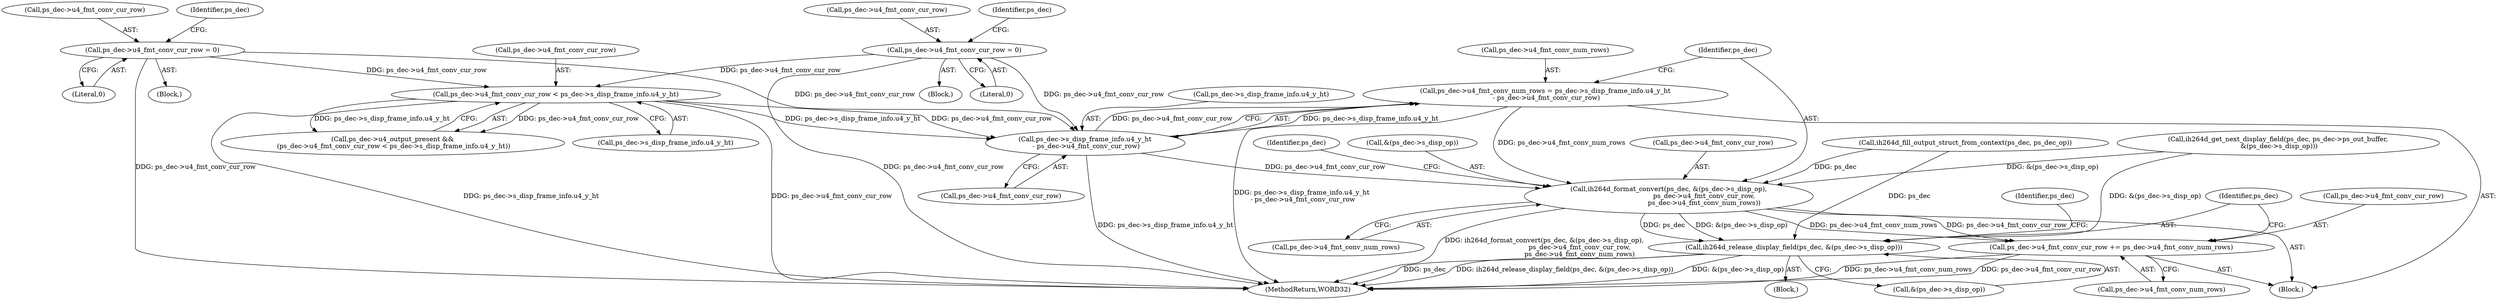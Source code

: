 digraph "0_Android_a78887bcffbc2995cf9ed72e0697acf560875e9e@integer" {
"1002027" [label="(Call,ps_dec->u4_fmt_conv_num_rows = ps_dec->s_disp_frame_info.u4_y_ht\n - ps_dec->u4_fmt_conv_cur_row)"];
"1002031" [label="(Call,ps_dec->s_disp_frame_info.u4_y_ht\n - ps_dec->u4_fmt_conv_cur_row)"];
"1002017" [label="(Call,ps_dec->u4_fmt_conv_cur_row < ps_dec->s_disp_frame_info.u4_y_ht)"];
"1000332" [label="(Call,ps_dec->u4_fmt_conv_cur_row = 0)"];
"1001999" [label="(Call,ps_dec->u4_fmt_conv_cur_row = 0)"];
"1002040" [label="(Call,ih264d_format_convert(ps_dec, &(ps_dec->s_disp_op),\n                                  ps_dec->u4_fmt_conv_cur_row,\n                                  ps_dec->u4_fmt_conv_num_rows))"];
"1002052" [label="(Call,ps_dec->u4_fmt_conv_cur_row += ps_dec->u4_fmt_conv_num_rows)"];
"1002059" [label="(Call,ih264d_release_display_field(ps_dec, &(ps_dec->s_disp_op)))"];
"1000151" [label="(Block,)"];
"1002129" [label="(MethodReturn,WORD32)"];
"1002027" [label="(Call,ps_dec->u4_fmt_conv_num_rows = ps_dec->s_disp_frame_info.u4_y_ht\n - ps_dec->u4_fmt_conv_cur_row)"];
"1002037" [label="(Call,ps_dec->u4_fmt_conv_cur_row)"];
"1000333" [label="(Call,ps_dec->u4_fmt_conv_cur_row)"];
"1002054" [label="(Identifier,ps_dec)"];
"1002052" [label="(Call,ps_dec->u4_fmt_conv_cur_row += ps_dec->u4_fmt_conv_num_rows)"];
"1002017" [label="(Call,ps_dec->u4_fmt_conv_cur_row < ps_dec->s_disp_frame_info.u4_y_ht)"];
"1002013" [label="(Call,ps_dec->u4_output_present &&\n (ps_dec->u4_fmt_conv_cur_row < ps_dec->s_disp_frame_info.u4_y_ht))"];
"1002000" [label="(Call,ps_dec->u4_fmt_conv_cur_row)"];
"1002040" [label="(Call,ih264d_format_convert(ps_dec, &(ps_dec->s_disp_op),\n                                  ps_dec->u4_fmt_conv_cur_row,\n                                  ps_dec->u4_fmt_conv_num_rows))"];
"1002003" [label="(Literal,0)"];
"1002042" [label="(Call,&(ps_dec->s_disp_op))"];
"1002041" [label="(Identifier,ps_dec)"];
"1002006" [label="(Identifier,ps_dec)"];
"1001969" [label="(Block,)"];
"1002018" [label="(Call,ps_dec->u4_fmt_conv_cur_row)"];
"1002069" [label="(Identifier,ps_dec)"];
"1002028" [label="(Call,ps_dec->u4_fmt_conv_num_rows)"];
"1002056" [label="(Call,ps_dec->u4_fmt_conv_num_rows)"];
"1001999" [label="(Call,ps_dec->u4_fmt_conv_cur_row = 0)"];
"1002061" [label="(Call,&(ps_dec->s_disp_op))"];
"1002032" [label="(Call,ps_dec->s_disp_frame_info.u4_y_ht)"];
"1001998" [label="(Block,)"];
"1001981" [label="(Call,ih264d_get_next_display_field(ps_dec, ps_dec->ps_out_buffer,\n &(ps_dec->s_disp_op)))"];
"1002031" [label="(Call,ps_dec->s_disp_frame_info.u4_y_ht\n - ps_dec->u4_fmt_conv_cur_row)"];
"1000339" [label="(Identifier,ps_dec)"];
"1002049" [label="(Call,ps_dec->u4_fmt_conv_num_rows)"];
"1000332" [label="(Call,ps_dec->u4_fmt_conv_cur_row = 0)"];
"1002009" [label="(Call,ih264d_fill_output_struct_from_context(ps_dec, ps_dec_op))"];
"1000336" [label="(Literal,0)"];
"1002053" [label="(Call,ps_dec->u4_fmt_conv_cur_row)"];
"1002059" [label="(Call,ih264d_release_display_field(ps_dec, &(ps_dec->s_disp_op)))"];
"1002046" [label="(Call,ps_dec->u4_fmt_conv_cur_row)"];
"1002026" [label="(Block,)"];
"1002060" [label="(Identifier,ps_dec)"];
"1002021" [label="(Call,ps_dec->s_disp_frame_info.u4_y_ht)"];
"1002027" -> "1002026"  [label="AST: "];
"1002027" -> "1002031"  [label="CFG: "];
"1002028" -> "1002027"  [label="AST: "];
"1002031" -> "1002027"  [label="AST: "];
"1002041" -> "1002027"  [label="CFG: "];
"1002027" -> "1002129"  [label="DDG: ps_dec->s_disp_frame_info.u4_y_ht\n - ps_dec->u4_fmt_conv_cur_row"];
"1002031" -> "1002027"  [label="DDG: ps_dec->s_disp_frame_info.u4_y_ht"];
"1002031" -> "1002027"  [label="DDG: ps_dec->u4_fmt_conv_cur_row"];
"1002027" -> "1002040"  [label="DDG: ps_dec->u4_fmt_conv_num_rows"];
"1002031" -> "1002037"  [label="CFG: "];
"1002032" -> "1002031"  [label="AST: "];
"1002037" -> "1002031"  [label="AST: "];
"1002031" -> "1002129"  [label="DDG: ps_dec->s_disp_frame_info.u4_y_ht"];
"1002017" -> "1002031"  [label="DDG: ps_dec->s_disp_frame_info.u4_y_ht"];
"1002017" -> "1002031"  [label="DDG: ps_dec->u4_fmt_conv_cur_row"];
"1000332" -> "1002031"  [label="DDG: ps_dec->u4_fmt_conv_cur_row"];
"1001999" -> "1002031"  [label="DDG: ps_dec->u4_fmt_conv_cur_row"];
"1002031" -> "1002040"  [label="DDG: ps_dec->u4_fmt_conv_cur_row"];
"1002017" -> "1002013"  [label="AST: "];
"1002017" -> "1002021"  [label="CFG: "];
"1002018" -> "1002017"  [label="AST: "];
"1002021" -> "1002017"  [label="AST: "];
"1002013" -> "1002017"  [label="CFG: "];
"1002017" -> "1002129"  [label="DDG: ps_dec->u4_fmt_conv_cur_row"];
"1002017" -> "1002129"  [label="DDG: ps_dec->s_disp_frame_info.u4_y_ht"];
"1002017" -> "1002013"  [label="DDG: ps_dec->u4_fmt_conv_cur_row"];
"1002017" -> "1002013"  [label="DDG: ps_dec->s_disp_frame_info.u4_y_ht"];
"1000332" -> "1002017"  [label="DDG: ps_dec->u4_fmt_conv_cur_row"];
"1001999" -> "1002017"  [label="DDG: ps_dec->u4_fmt_conv_cur_row"];
"1000332" -> "1000151"  [label="AST: "];
"1000332" -> "1000336"  [label="CFG: "];
"1000333" -> "1000332"  [label="AST: "];
"1000336" -> "1000332"  [label="AST: "];
"1000339" -> "1000332"  [label="CFG: "];
"1000332" -> "1002129"  [label="DDG: ps_dec->u4_fmt_conv_cur_row"];
"1001999" -> "1001998"  [label="AST: "];
"1001999" -> "1002003"  [label="CFG: "];
"1002000" -> "1001999"  [label="AST: "];
"1002003" -> "1001999"  [label="AST: "];
"1002006" -> "1001999"  [label="CFG: "];
"1001999" -> "1002129"  [label="DDG: ps_dec->u4_fmt_conv_cur_row"];
"1002040" -> "1002026"  [label="AST: "];
"1002040" -> "1002049"  [label="CFG: "];
"1002041" -> "1002040"  [label="AST: "];
"1002042" -> "1002040"  [label="AST: "];
"1002046" -> "1002040"  [label="AST: "];
"1002049" -> "1002040"  [label="AST: "];
"1002054" -> "1002040"  [label="CFG: "];
"1002040" -> "1002129"  [label="DDG: ih264d_format_convert(ps_dec, &(ps_dec->s_disp_op),\n                                  ps_dec->u4_fmt_conv_cur_row,\n                                  ps_dec->u4_fmt_conv_num_rows)"];
"1002009" -> "1002040"  [label="DDG: ps_dec"];
"1001981" -> "1002040"  [label="DDG: &(ps_dec->s_disp_op)"];
"1002040" -> "1002052"  [label="DDG: ps_dec->u4_fmt_conv_num_rows"];
"1002040" -> "1002052"  [label="DDG: ps_dec->u4_fmt_conv_cur_row"];
"1002040" -> "1002059"  [label="DDG: ps_dec"];
"1002040" -> "1002059"  [label="DDG: &(ps_dec->s_disp_op)"];
"1002052" -> "1002026"  [label="AST: "];
"1002052" -> "1002056"  [label="CFG: "];
"1002053" -> "1002052"  [label="AST: "];
"1002056" -> "1002052"  [label="AST: "];
"1002060" -> "1002052"  [label="CFG: "];
"1002052" -> "1002129"  [label="DDG: ps_dec->u4_fmt_conv_num_rows"];
"1002052" -> "1002129"  [label="DDG: ps_dec->u4_fmt_conv_cur_row"];
"1002059" -> "1001969"  [label="AST: "];
"1002059" -> "1002061"  [label="CFG: "];
"1002060" -> "1002059"  [label="AST: "];
"1002061" -> "1002059"  [label="AST: "];
"1002069" -> "1002059"  [label="CFG: "];
"1002059" -> "1002129"  [label="DDG: ps_dec"];
"1002059" -> "1002129"  [label="DDG: ih264d_release_display_field(ps_dec, &(ps_dec->s_disp_op))"];
"1002059" -> "1002129"  [label="DDG: &(ps_dec->s_disp_op)"];
"1002009" -> "1002059"  [label="DDG: ps_dec"];
"1001981" -> "1002059"  [label="DDG: &(ps_dec->s_disp_op)"];
}
